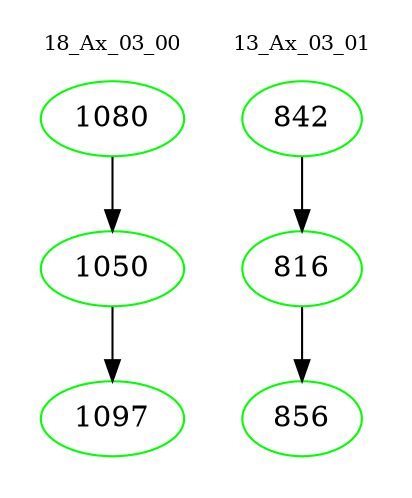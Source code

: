 digraph{
subgraph cluster_0 {
color = white
label = "18_Ax_03_00";
fontsize=10;
T0_1080 [label="1080", color="green"]
T0_1080 -> T0_1050 [color="black"]
T0_1050 [label="1050", color="green"]
T0_1050 -> T0_1097 [color="black"]
T0_1097 [label="1097", color="green"]
}
subgraph cluster_1 {
color = white
label = "13_Ax_03_01";
fontsize=10;
T1_842 [label="842", color="green"]
T1_842 -> T1_816 [color="black"]
T1_816 [label="816", color="green"]
T1_816 -> T1_856 [color="black"]
T1_856 [label="856", color="green"]
}
}
